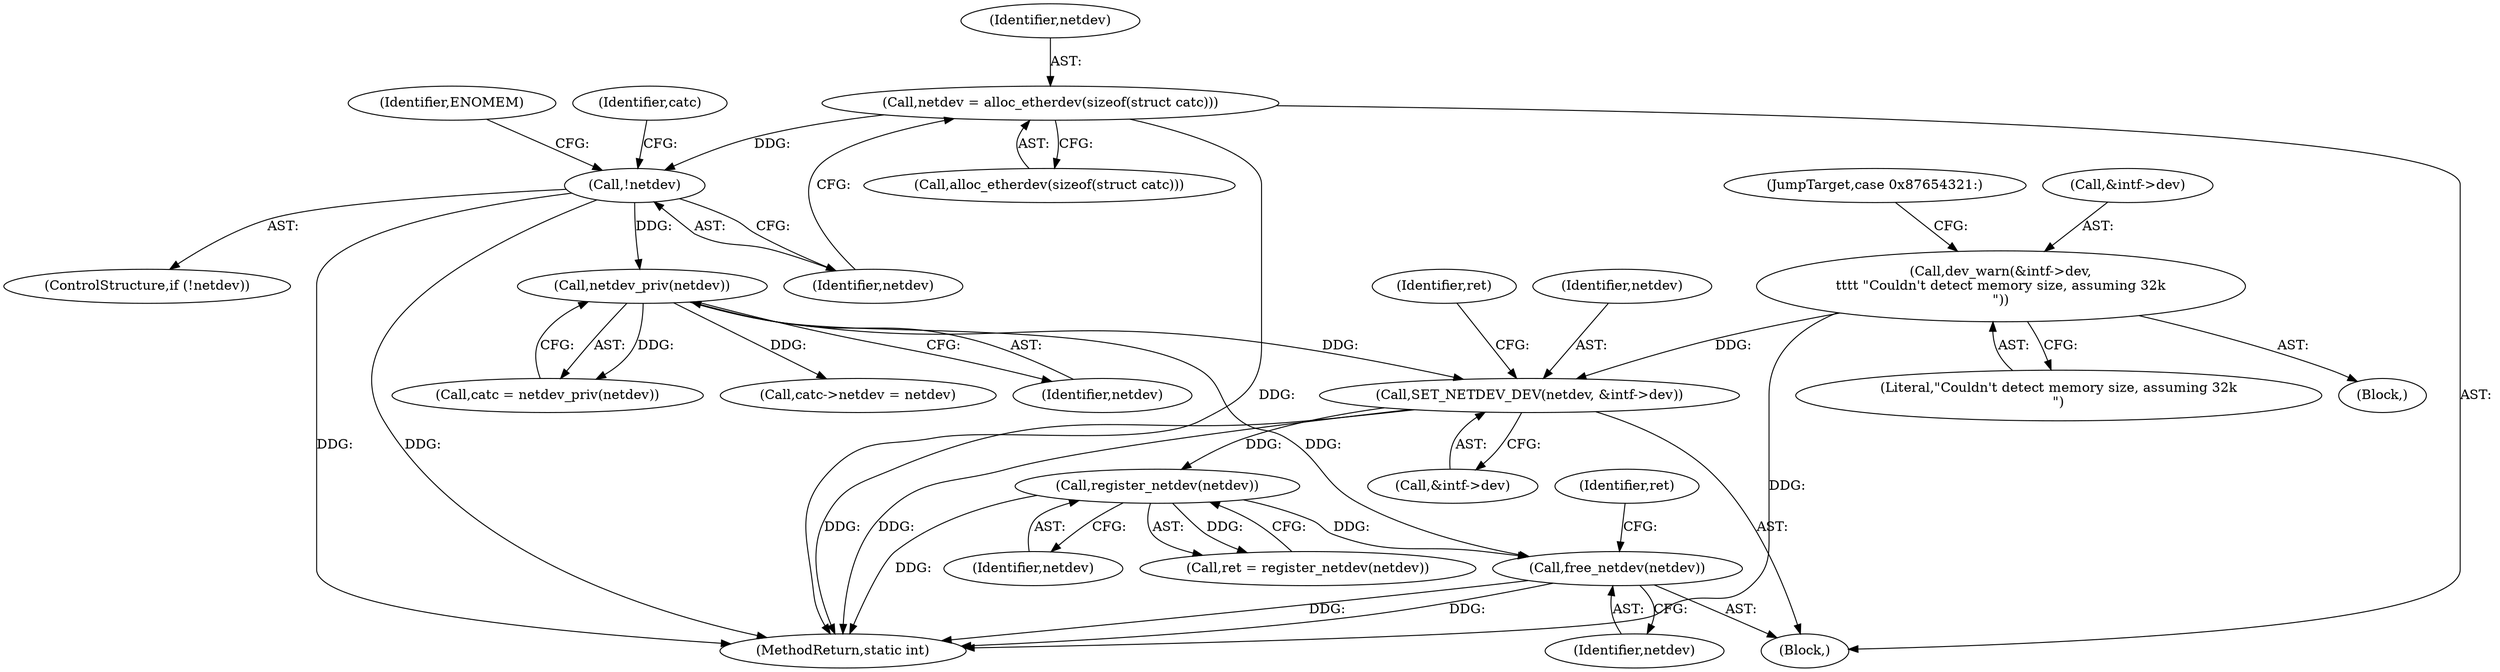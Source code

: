 digraph "0_linux_2d6a0e9de03ee658a9adc3bfb2f0ca55dff1e478@API" {
"1000656" [label="(Call,free_netdev(netdev))"];
"1000628" [label="(Call,register_netdev(netdev))"];
"1000620" [label="(Call,SET_NETDEV_DEV(netdev, &intf->dev))"];
"1000153" [label="(Call,netdev_priv(netdev))"];
"1000146" [label="(Call,!netdev)"];
"1000140" [label="(Call,netdev = alloc_etherdev(sizeof(struct catc)))"];
"1000449" [label="(Call,dev_warn(&intf->dev,\n\t\t\t\t \"Couldn't detect memory size, assuming 32k\n\"))"];
"1000150" [label="(Identifier,ENOMEM)"];
"1000629" [label="(Identifier,netdev)"];
"1000622" [label="(Call,&intf->dev)"];
"1000656" [label="(Call,free_netdev(netdev))"];
"1000141" [label="(Identifier,netdev)"];
"1000151" [label="(Call,catc = netdev_priv(netdev))"];
"1000147" [label="(Identifier,netdev)"];
"1000153" [label="(Call,netdev_priv(netdev))"];
"1000146" [label="(Call,!netdev)"];
"1000450" [label="(Call,&intf->dev)"];
"1000621" [label="(Identifier,netdev)"];
"1000449" [label="(Call,dev_warn(&intf->dev,\n\t\t\t\t \"Couldn't detect memory size, assuming 32k\n\"))"];
"1000659" [label="(Identifier,ret)"];
"1000660" [label="(MethodReturn,static int)"];
"1000627" [label="(Identifier,ret)"];
"1000152" [label="(Identifier,catc)"];
"1000620" [label="(Call,SET_NETDEV_DEV(netdev, &intf->dev))"];
"1000177" [label="(Call,catc->netdev = netdev)"];
"1000657" [label="(Identifier,netdev)"];
"1000626" [label="(Call,ret = register_netdev(netdev))"];
"1000104" [label="(Block,)"];
"1000454" [label="(Literal,\"Couldn't detect memory size, assuming 32k\n\")"];
"1000628" [label="(Call,register_netdev(netdev))"];
"1000434" [label="(Block,)"];
"1000455" [label="(JumpTarget,case 0x87654321:)"];
"1000145" [label="(ControlStructure,if (!netdev))"];
"1000154" [label="(Identifier,netdev)"];
"1000140" [label="(Call,netdev = alloc_etherdev(sizeof(struct catc)))"];
"1000142" [label="(Call,alloc_etherdev(sizeof(struct catc)))"];
"1000656" -> "1000104"  [label="AST: "];
"1000656" -> "1000657"  [label="CFG: "];
"1000657" -> "1000656"  [label="AST: "];
"1000659" -> "1000656"  [label="CFG: "];
"1000656" -> "1000660"  [label="DDG: "];
"1000656" -> "1000660"  [label="DDG: "];
"1000628" -> "1000656"  [label="DDG: "];
"1000153" -> "1000656"  [label="DDG: "];
"1000628" -> "1000626"  [label="AST: "];
"1000628" -> "1000629"  [label="CFG: "];
"1000629" -> "1000628"  [label="AST: "];
"1000626" -> "1000628"  [label="CFG: "];
"1000628" -> "1000660"  [label="DDG: "];
"1000628" -> "1000626"  [label="DDG: "];
"1000620" -> "1000628"  [label="DDG: "];
"1000620" -> "1000104"  [label="AST: "];
"1000620" -> "1000622"  [label="CFG: "];
"1000621" -> "1000620"  [label="AST: "];
"1000622" -> "1000620"  [label="AST: "];
"1000627" -> "1000620"  [label="CFG: "];
"1000620" -> "1000660"  [label="DDG: "];
"1000620" -> "1000660"  [label="DDG: "];
"1000153" -> "1000620"  [label="DDG: "];
"1000449" -> "1000620"  [label="DDG: "];
"1000153" -> "1000151"  [label="AST: "];
"1000153" -> "1000154"  [label="CFG: "];
"1000154" -> "1000153"  [label="AST: "];
"1000151" -> "1000153"  [label="CFG: "];
"1000153" -> "1000151"  [label="DDG: "];
"1000146" -> "1000153"  [label="DDG: "];
"1000153" -> "1000177"  [label="DDG: "];
"1000146" -> "1000145"  [label="AST: "];
"1000146" -> "1000147"  [label="CFG: "];
"1000147" -> "1000146"  [label="AST: "];
"1000150" -> "1000146"  [label="CFG: "];
"1000152" -> "1000146"  [label="CFG: "];
"1000146" -> "1000660"  [label="DDG: "];
"1000146" -> "1000660"  [label="DDG: "];
"1000140" -> "1000146"  [label="DDG: "];
"1000140" -> "1000104"  [label="AST: "];
"1000140" -> "1000142"  [label="CFG: "];
"1000141" -> "1000140"  [label="AST: "];
"1000142" -> "1000140"  [label="AST: "];
"1000147" -> "1000140"  [label="CFG: "];
"1000140" -> "1000660"  [label="DDG: "];
"1000449" -> "1000434"  [label="AST: "];
"1000449" -> "1000454"  [label="CFG: "];
"1000450" -> "1000449"  [label="AST: "];
"1000454" -> "1000449"  [label="AST: "];
"1000455" -> "1000449"  [label="CFG: "];
"1000449" -> "1000660"  [label="DDG: "];
}
